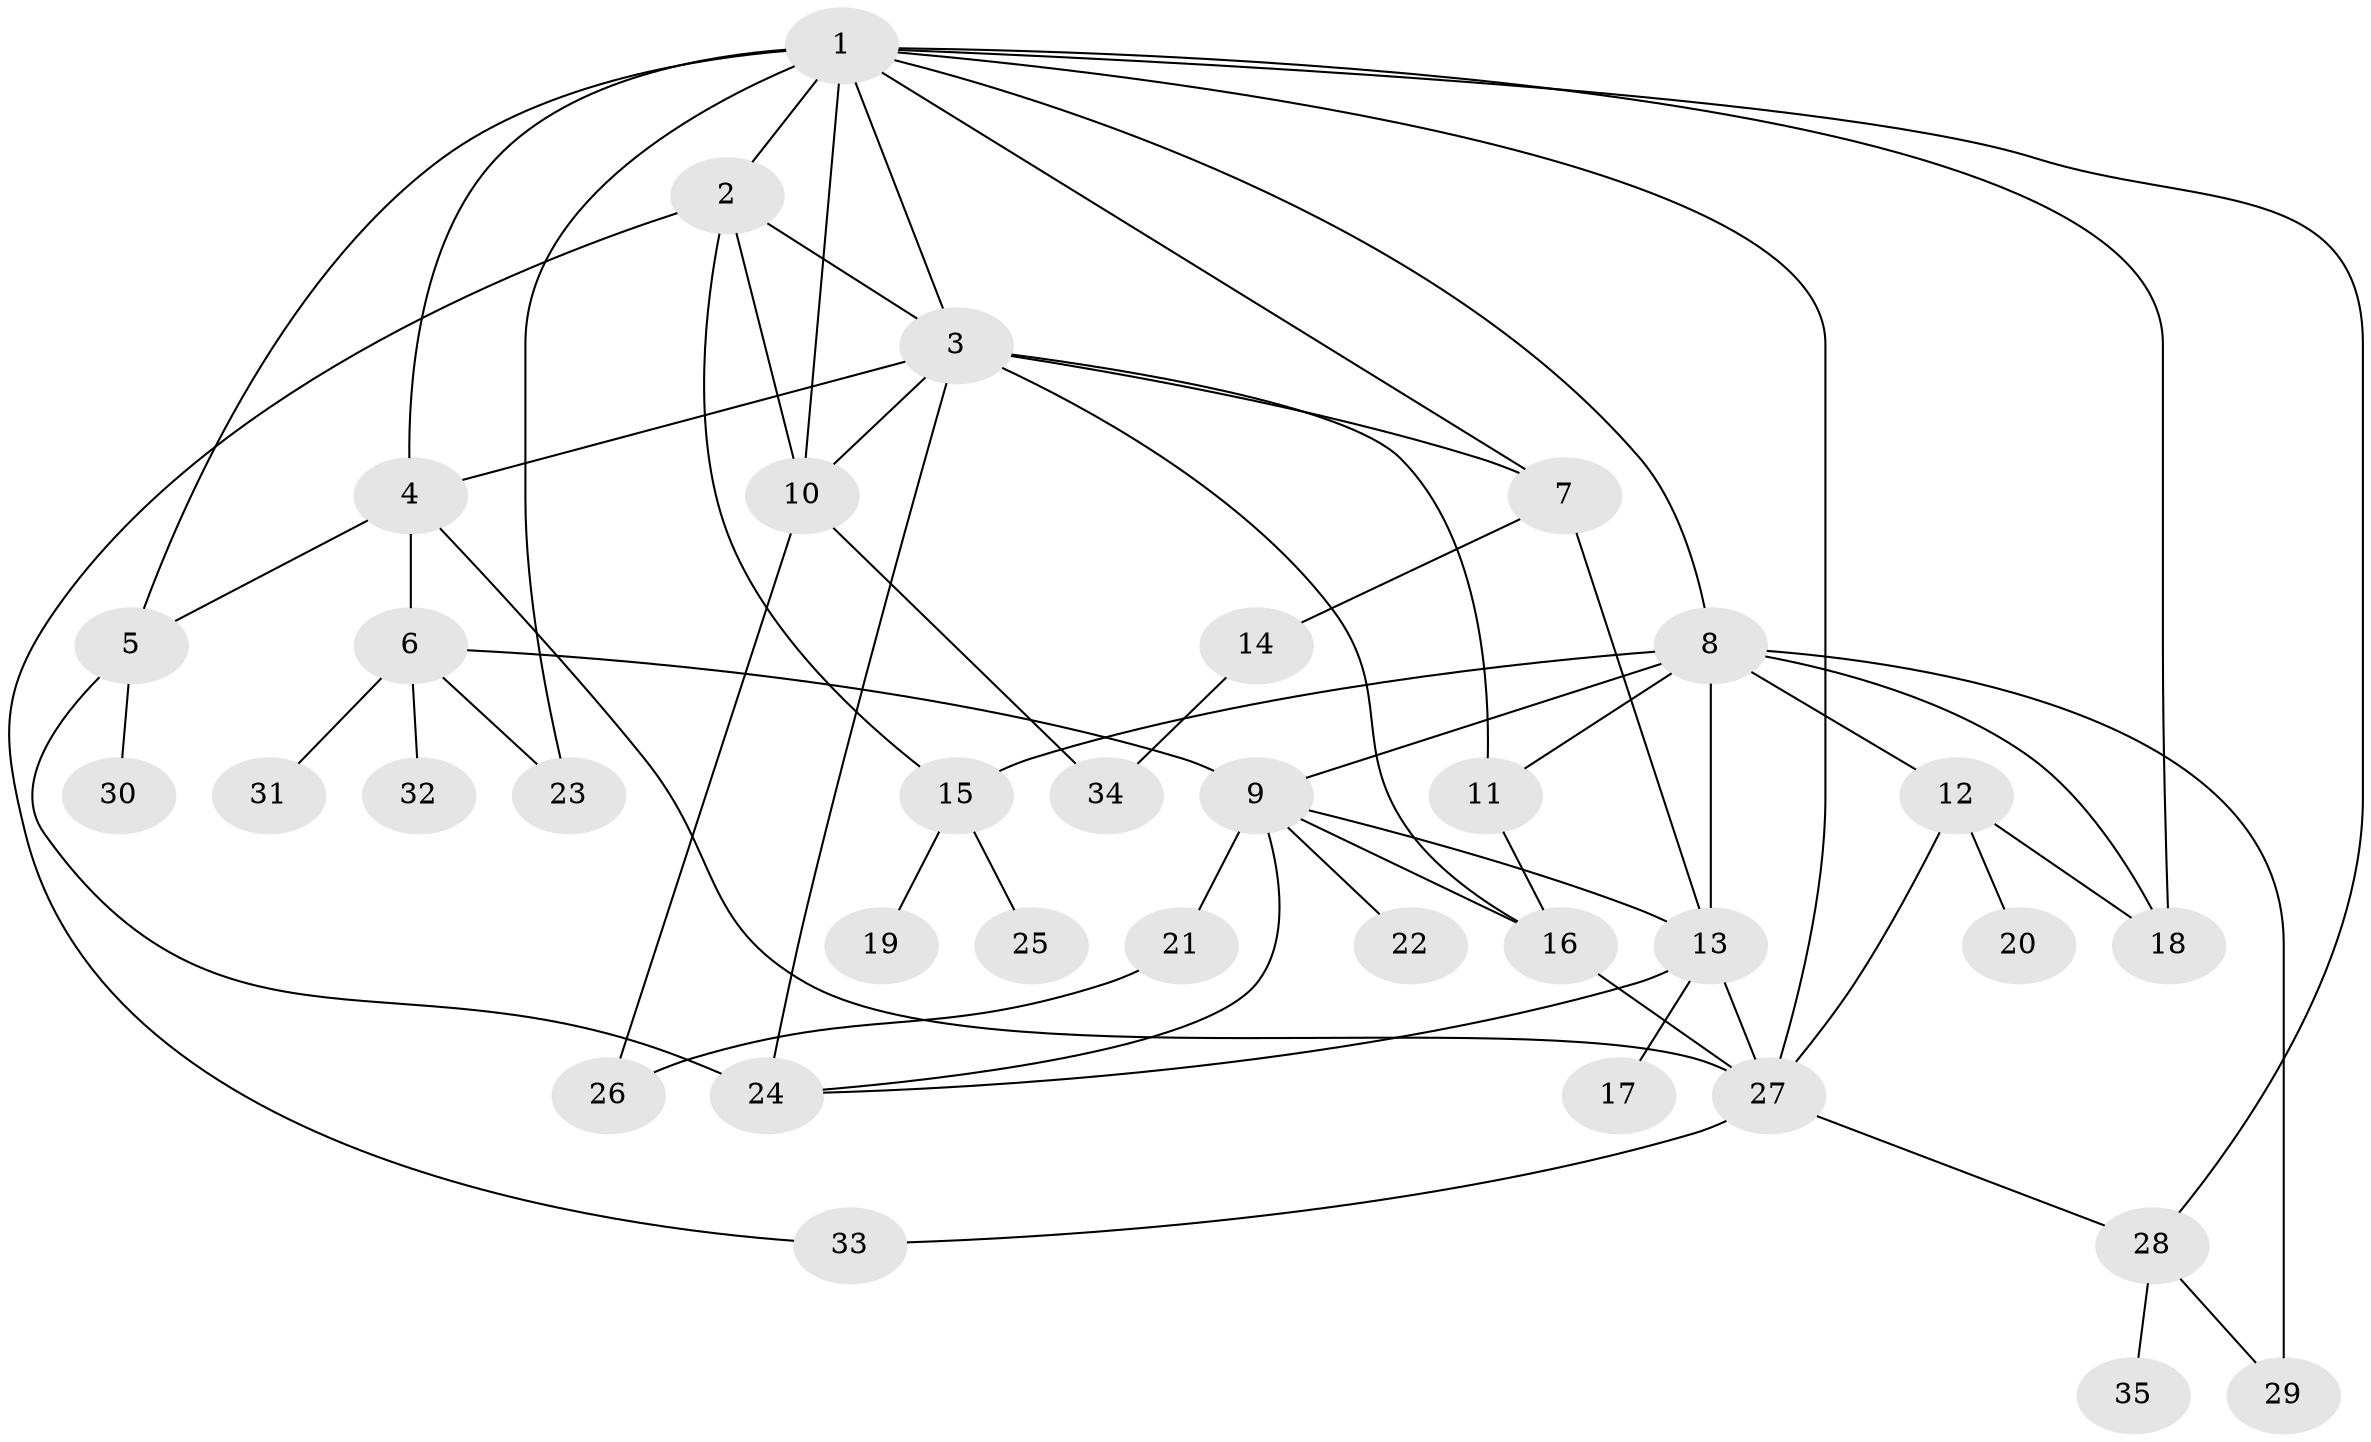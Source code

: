 // original degree distribution, {4: 0.15714285714285714, 5: 0.07142857142857142, 6: 0.07142857142857142, 3: 0.22857142857142856, 2: 0.2571428571428571, 9: 0.014285714285714285, 1: 0.2}
// Generated by graph-tools (version 1.1) at 2025/34/03/09/25 02:34:01]
// undirected, 35 vertices, 62 edges
graph export_dot {
graph [start="1"]
  node [color=gray90,style=filled];
  1;
  2;
  3;
  4;
  5;
  6;
  7;
  8;
  9;
  10;
  11;
  12;
  13;
  14;
  15;
  16;
  17;
  18;
  19;
  20;
  21;
  22;
  23;
  24;
  25;
  26;
  27;
  28;
  29;
  30;
  31;
  32;
  33;
  34;
  35;
  1 -- 2 [weight=1.0];
  1 -- 3 [weight=1.0];
  1 -- 4 [weight=3.0];
  1 -- 5 [weight=1.0];
  1 -- 7 [weight=1.0];
  1 -- 8 [weight=1.0];
  1 -- 10 [weight=1.0];
  1 -- 18 [weight=1.0];
  1 -- 23 [weight=1.0];
  1 -- 27 [weight=1.0];
  1 -- 28 [weight=1.0];
  2 -- 3 [weight=1.0];
  2 -- 10 [weight=1.0];
  2 -- 15 [weight=1.0];
  2 -- 33 [weight=1.0];
  3 -- 4 [weight=1.0];
  3 -- 7 [weight=1.0];
  3 -- 10 [weight=1.0];
  3 -- 11 [weight=1.0];
  3 -- 16 [weight=1.0];
  3 -- 24 [weight=2.0];
  4 -- 5 [weight=1.0];
  4 -- 6 [weight=1.0];
  4 -- 27 [weight=1.0];
  5 -- 24 [weight=1.0];
  5 -- 30 [weight=1.0];
  6 -- 9 [weight=1.0];
  6 -- 23 [weight=1.0];
  6 -- 31 [weight=1.0];
  6 -- 32 [weight=1.0];
  7 -- 13 [weight=1.0];
  7 -- 14 [weight=3.0];
  8 -- 9 [weight=1.0];
  8 -- 11 [weight=1.0];
  8 -- 12 [weight=1.0];
  8 -- 13 [weight=1.0];
  8 -- 15 [weight=1.0];
  8 -- 18 [weight=1.0];
  8 -- 29 [weight=1.0];
  9 -- 13 [weight=1.0];
  9 -- 16 [weight=1.0];
  9 -- 21 [weight=1.0];
  9 -- 22 [weight=1.0];
  9 -- 24 [weight=1.0];
  10 -- 26 [weight=2.0];
  10 -- 34 [weight=1.0];
  11 -- 16 [weight=1.0];
  12 -- 18 [weight=1.0];
  12 -- 20 [weight=1.0];
  12 -- 27 [weight=1.0];
  13 -- 17 [weight=1.0];
  13 -- 24 [weight=1.0];
  13 -- 27 [weight=1.0];
  14 -- 34 [weight=1.0];
  15 -- 19 [weight=1.0];
  15 -- 25 [weight=1.0];
  16 -- 27 [weight=1.0];
  21 -- 26 [weight=1.0];
  27 -- 28 [weight=1.0];
  27 -- 33 [weight=1.0];
  28 -- 29 [weight=1.0];
  28 -- 35 [weight=1.0];
}
